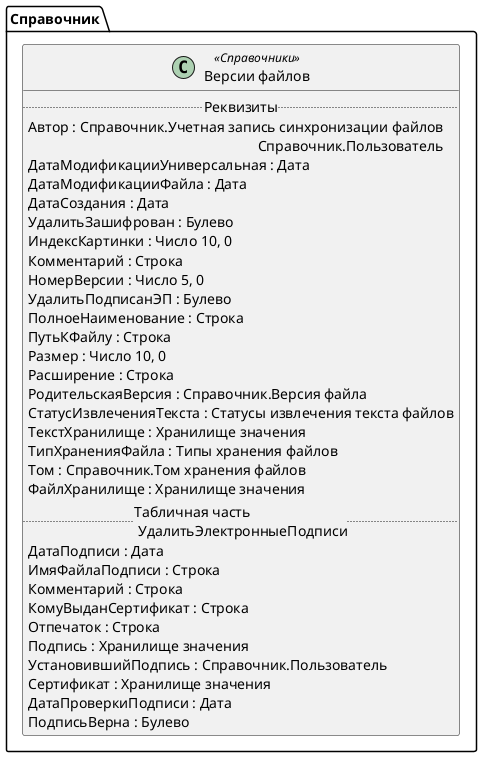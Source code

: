 ﻿@startuml ВерсииФайлов
'!include templates.wsd
'..\include templates.wsd
class Справочник.ВерсииФайлов as "Версии файлов" <<Справочники>>
{
..Реквизиты..
Автор : Справочник.Учетная запись синхронизации файлов\rСправочник.Пользователь
ДатаМодификацииУниверсальная : Дата
ДатаМодификацииФайла : Дата
ДатаСоздания : Дата
УдалитьЗашифрован : Булево
ИндексКартинки : Число 10, 0
Комментарий : Строка
НомерВерсии : Число 5, 0
УдалитьПодписанЭП : Булево
ПолноеНаименование : Строка
ПутьКФайлу : Строка
Размер : Число 10, 0
Расширение : Строка
РодительскаяВерсия : Справочник.Версия файла
СтатусИзвлеченияТекста : Статусы извлечения текста файлов
ТекстХранилище : Хранилище значения
ТипХраненияФайла : Типы хранения файлов
Том : Справочник.Том хранения файлов
ФайлХранилище : Хранилище значения
..Табличная часть \n УдалитьЭлектронныеПодписи..
ДатаПодписи : Дата
ИмяФайлаПодписи : Строка
Комментарий : Строка
КомуВыданСертификат : Строка
Отпечаток : Строка
Подпись : Хранилище значения
УстановившийПодпись : Справочник.Пользователь
Сертификат : Хранилище значения
ДатаПроверкиПодписи : Дата
ПодписьВерна : Булево
}
@enduml
